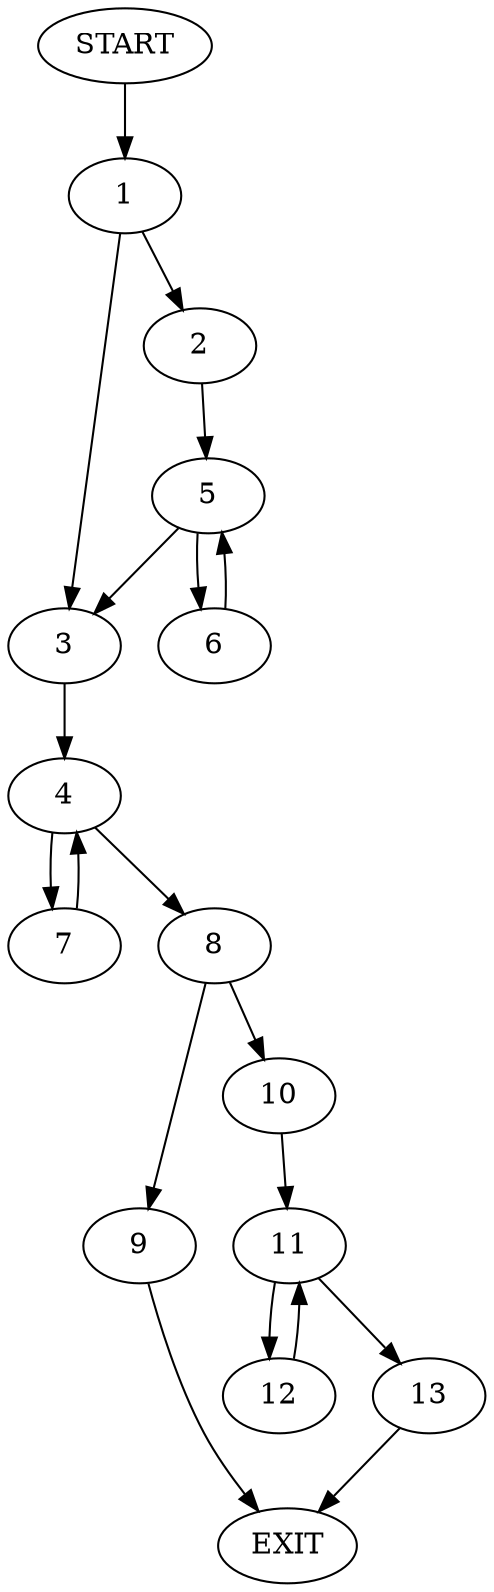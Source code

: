 digraph {
0 [label="START"]
14 [label="EXIT"]
0 -> 1
1 -> 2
1 -> 3
3 -> 4
2 -> 5
5 -> 6
5 -> 3
6 -> 5
4 -> 7
4 -> 8
8 -> 9
8 -> 10
7 -> 4
10 -> 11
9 -> 14
11 -> 12
11 -> 13
13 -> 14
12 -> 11
}
